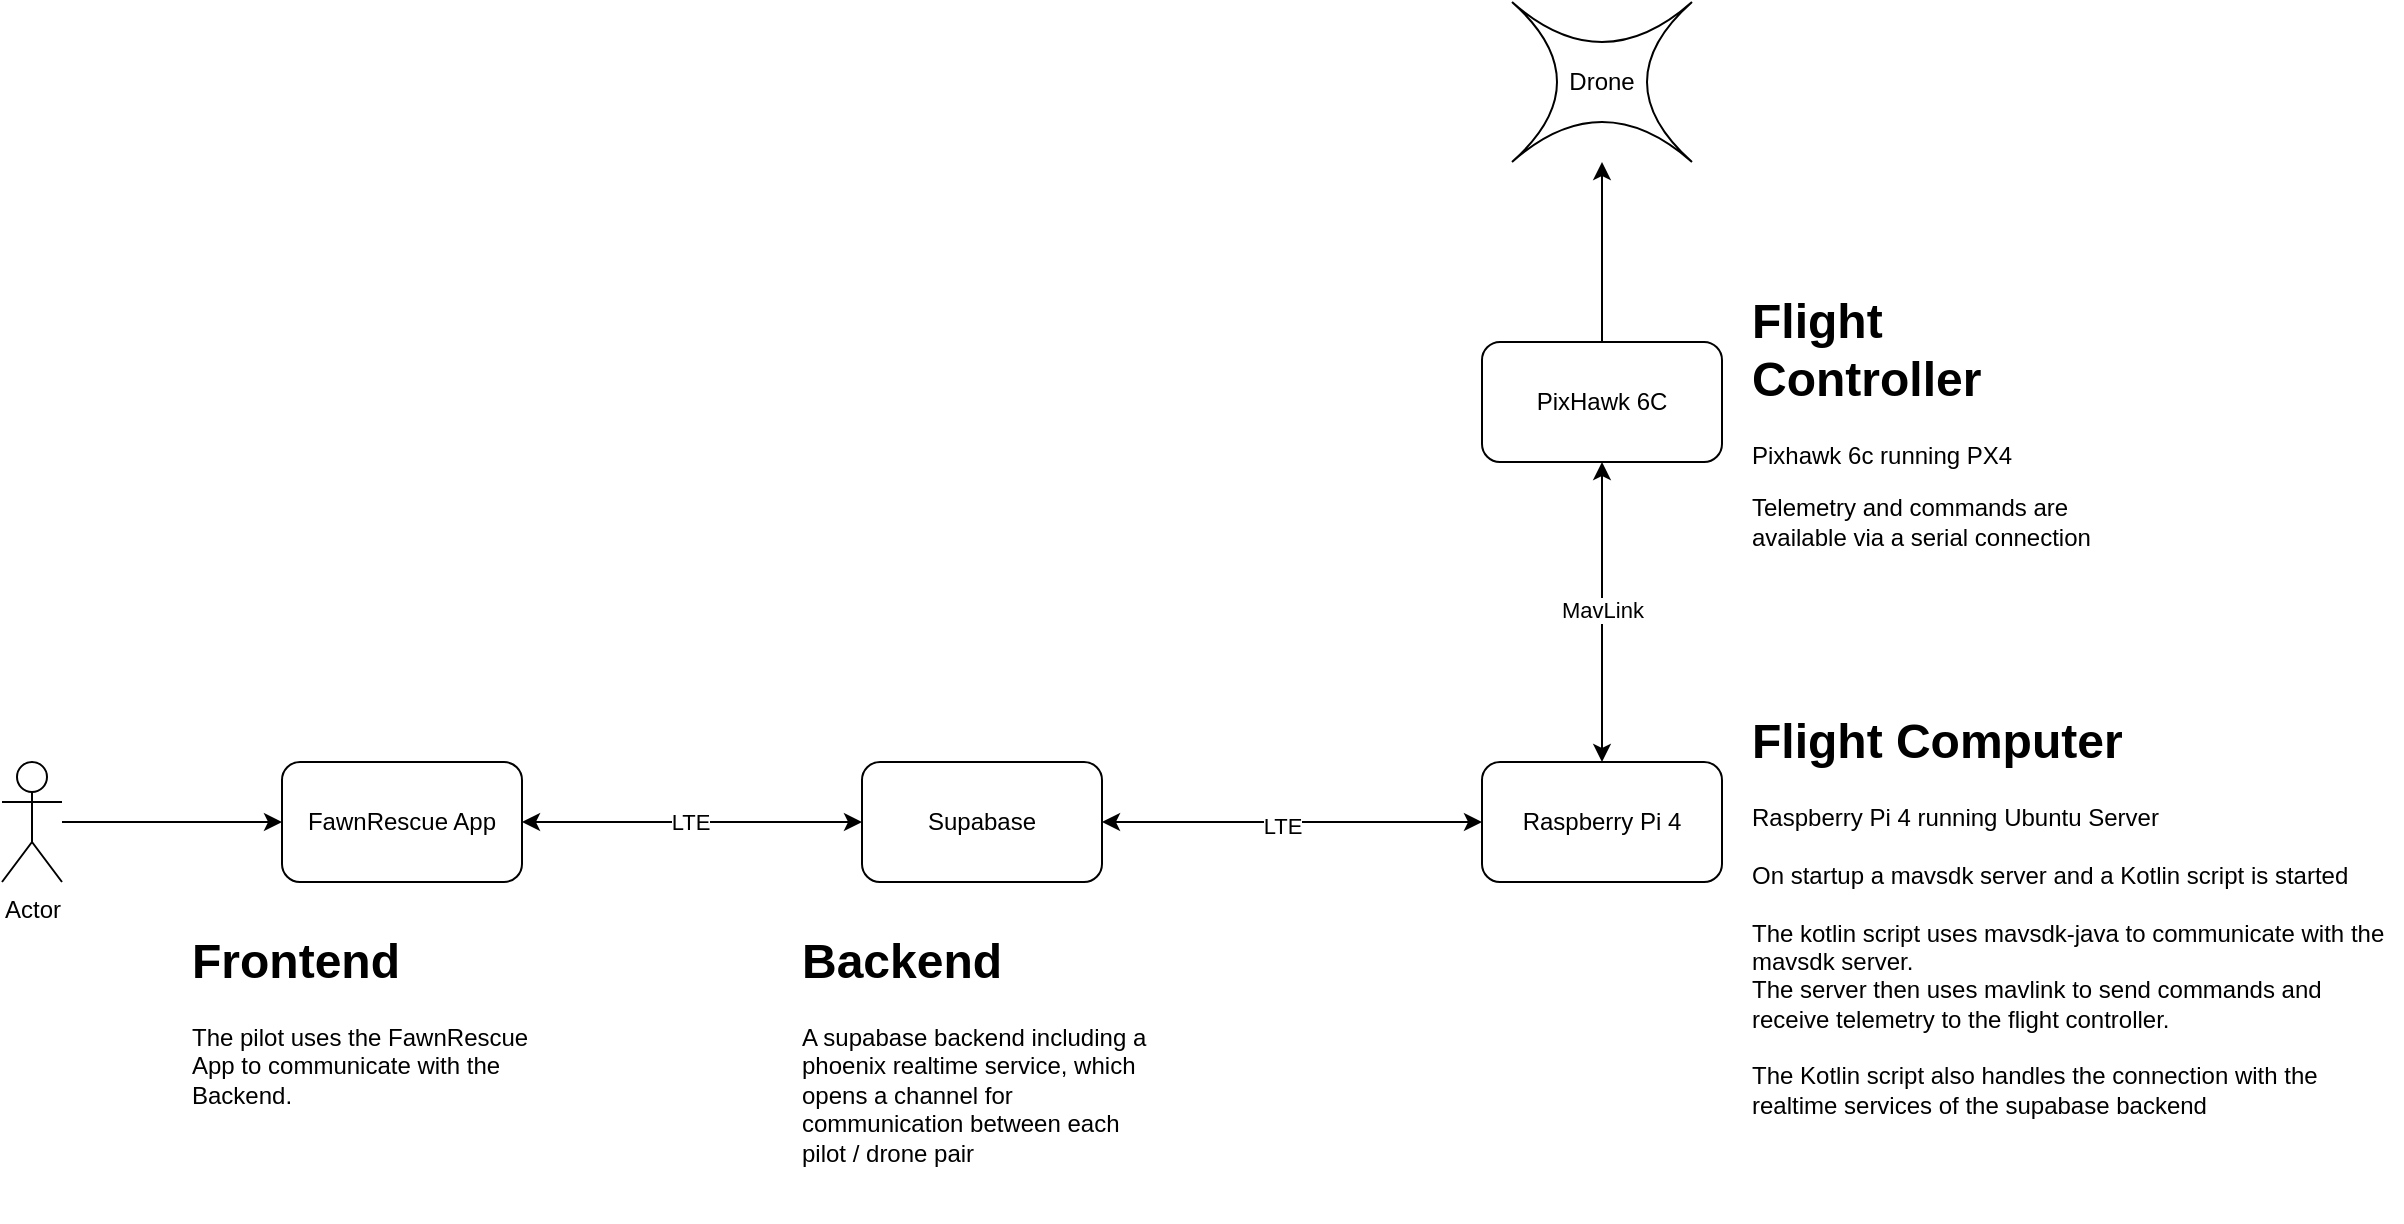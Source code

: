 <mxfile version="22.1.11" type="github">
  <diagram name="Page-1" id="nDaKL3ebdBdOYoQSPej4">
    <mxGraphModel dx="2350" dy="1830" grid="1" gridSize="10" guides="1" tooltips="1" connect="1" arrows="1" fold="1" page="1" pageScale="1" pageWidth="850" pageHeight="1100" math="0" shadow="0">
      <root>
        <mxCell id="0" />
        <mxCell id="1" parent="0" />
        <mxCell id="FN8Vr58lcdlTgOEtNpjS-21" style="edgeStyle=orthogonalEdgeStyle;rounded=0;orthogonalLoop=1;jettySize=auto;html=1;entryX=0;entryY=0.5;entryDx=0;entryDy=0;" edge="1" parent="1" source="FN8Vr58lcdlTgOEtNpjS-1" target="FN8Vr58lcdlTgOEtNpjS-13">
          <mxGeometry relative="1" as="geometry" />
        </mxCell>
        <mxCell id="FN8Vr58lcdlTgOEtNpjS-1" value="Actor" style="shape=umlActor;verticalLabelPosition=bottom;verticalAlign=top;html=1;outlineConnect=0;" vertex="1" parent="1">
          <mxGeometry x="-490" y="300" width="30" height="60" as="geometry" />
        </mxCell>
        <mxCell id="FN8Vr58lcdlTgOEtNpjS-4" value="Drone" style="shape=switch;whiteSpace=wrap;html=1;" vertex="1" parent="1">
          <mxGeometry x="265" y="-80" width="90" height="80" as="geometry" />
        </mxCell>
        <mxCell id="FN8Vr58lcdlTgOEtNpjS-9" style="edgeStyle=orthogonalEdgeStyle;rounded=0;orthogonalLoop=1;jettySize=auto;html=1;entryX=0.5;entryY=0;entryDx=0;entryDy=0;startArrow=classic;startFill=1;" edge="1" parent="1" source="FN8Vr58lcdlTgOEtNpjS-6" target="FN8Vr58lcdlTgOEtNpjS-7">
          <mxGeometry relative="1" as="geometry" />
        </mxCell>
        <mxCell id="FN8Vr58lcdlTgOEtNpjS-10" value="MavLink" style="edgeLabel;html=1;align=center;verticalAlign=middle;resizable=0;points=[];" vertex="1" connectable="0" parent="FN8Vr58lcdlTgOEtNpjS-9">
          <mxGeometry x="-0.013" y="3" relative="1" as="geometry">
            <mxPoint x="-3" as="offset" />
          </mxGeometry>
        </mxCell>
        <mxCell id="FN8Vr58lcdlTgOEtNpjS-22" style="edgeStyle=orthogonalEdgeStyle;rounded=0;orthogonalLoop=1;jettySize=auto;html=1;" edge="1" parent="1" source="FN8Vr58lcdlTgOEtNpjS-6" target="FN8Vr58lcdlTgOEtNpjS-4">
          <mxGeometry relative="1" as="geometry" />
        </mxCell>
        <mxCell id="FN8Vr58lcdlTgOEtNpjS-6" value="&lt;div&gt;PixHawk 6C&lt;/div&gt;" style="rounded=1;whiteSpace=wrap;html=1;" vertex="1" parent="1">
          <mxGeometry x="250" y="90" width="120" height="60" as="geometry" />
        </mxCell>
        <mxCell id="FN8Vr58lcdlTgOEtNpjS-7" value="Raspberry Pi 4" style="rounded=1;whiteSpace=wrap;html=1;" vertex="1" parent="1">
          <mxGeometry x="250" y="300" width="120" height="60" as="geometry" />
        </mxCell>
        <mxCell id="FN8Vr58lcdlTgOEtNpjS-8" value="&lt;h1&gt;Flight Controller&lt;br&gt;&lt;/h1&gt;&lt;p&gt;Pixhawk 6c running PX4&lt;/p&gt;&lt;p&gt;Telemetry and commands are available via a serial connection&lt;br&gt;&lt;/p&gt;" style="text;html=1;strokeColor=none;fillColor=none;spacing=5;spacingTop=-20;whiteSpace=wrap;overflow=hidden;rounded=0;" vertex="1" parent="1">
          <mxGeometry x="380" y="60" width="190" height="150" as="geometry" />
        </mxCell>
        <mxCell id="FN8Vr58lcdlTgOEtNpjS-11" value="&lt;h1&gt;Flight Computer&lt;br&gt;&lt;/h1&gt;&lt;div&gt;Raspberry Pi 4 running Ubuntu Server&lt;/div&gt;&lt;div&gt;&lt;br&gt;&lt;/div&gt;&lt;div&gt;On startup a mavsdk server and a Kotlin script is started&lt;/div&gt;&lt;div&gt;&lt;br&gt;&lt;/div&gt;&lt;div&gt;The kotlin script uses mavsdk-java to communicate with the mavsdk server.&lt;/div&gt;&lt;div&gt;The server then uses mavlink to send commands and receive telemetry to the flight controller.&lt;/div&gt;&lt;div&gt;&lt;br&gt;&lt;/div&gt;&lt;div&gt;The Kotlin script also handles the connection with the realtime services of the supabase backend&lt;br&gt;&lt;/div&gt;" style="text;html=1;strokeColor=none;fillColor=none;spacing=5;spacingTop=-20;whiteSpace=wrap;overflow=hidden;rounded=0;" vertex="1" parent="1">
          <mxGeometry x="380" y="270" width="330" height="260" as="geometry" />
        </mxCell>
        <mxCell id="FN8Vr58lcdlTgOEtNpjS-15" style="edgeStyle=orthogonalEdgeStyle;rounded=0;orthogonalLoop=1;jettySize=auto;html=1;entryX=0;entryY=0.5;entryDx=0;entryDy=0;startArrow=classic;startFill=1;" edge="1" parent="1" source="FN8Vr58lcdlTgOEtNpjS-12" target="FN8Vr58lcdlTgOEtNpjS-7">
          <mxGeometry relative="1" as="geometry" />
        </mxCell>
        <mxCell id="FN8Vr58lcdlTgOEtNpjS-16" value="&lt;div&gt;LTE&lt;/div&gt;" style="edgeLabel;html=1;align=center;verticalAlign=middle;resizable=0;points=[];" vertex="1" connectable="0" parent="FN8Vr58lcdlTgOEtNpjS-15">
          <mxGeometry x="-0.067" y="-2" relative="1" as="geometry">
            <mxPoint x="1" as="offset" />
          </mxGeometry>
        </mxCell>
        <mxCell id="FN8Vr58lcdlTgOEtNpjS-12" value="Supabase" style="rounded=1;whiteSpace=wrap;html=1;" vertex="1" parent="1">
          <mxGeometry x="-60" y="300" width="120" height="60" as="geometry" />
        </mxCell>
        <mxCell id="FN8Vr58lcdlTgOEtNpjS-17" style="edgeStyle=orthogonalEdgeStyle;rounded=0;orthogonalLoop=1;jettySize=auto;html=1;entryX=0;entryY=0.5;entryDx=0;entryDy=0;startArrow=classic;startFill=1;" edge="1" parent="1" source="FN8Vr58lcdlTgOEtNpjS-13" target="FN8Vr58lcdlTgOEtNpjS-12">
          <mxGeometry relative="1" as="geometry" />
        </mxCell>
        <mxCell id="FN8Vr58lcdlTgOEtNpjS-18" value="LTE" style="edgeLabel;html=1;align=center;verticalAlign=middle;resizable=0;points=[];" vertex="1" connectable="0" parent="FN8Vr58lcdlTgOEtNpjS-17">
          <mxGeometry x="-0.017" relative="1" as="geometry">
            <mxPoint as="offset" />
          </mxGeometry>
        </mxCell>
        <mxCell id="FN8Vr58lcdlTgOEtNpjS-13" value="FawnRescue App" style="rounded=1;whiteSpace=wrap;html=1;" vertex="1" parent="1">
          <mxGeometry x="-350" y="300" width="120" height="60" as="geometry" />
        </mxCell>
        <mxCell id="FN8Vr58lcdlTgOEtNpjS-14" value="&lt;h1&gt;Backend&lt;br&gt;&lt;/h1&gt;&lt;div&gt;A supabase backend including a phoenix realtime service, which opens a channel for communication between each&amp;nbsp;&lt;/div&gt;&lt;div&gt;pilot / drone pair&lt;/div&gt;" style="text;html=1;strokeColor=none;fillColor=none;spacing=5;spacingTop=-20;whiteSpace=wrap;overflow=hidden;rounded=0;" vertex="1" parent="1">
          <mxGeometry x="-95" y="380" width="190" height="140" as="geometry" />
        </mxCell>
        <mxCell id="FN8Vr58lcdlTgOEtNpjS-19" value="&lt;h1&gt;Frontend&lt;br&gt;&lt;/h1&gt;The pilot uses the FawnRescue App to communicate with the Backend." style="text;html=1;strokeColor=none;fillColor=none;spacing=5;spacingTop=-20;whiteSpace=wrap;overflow=hidden;rounded=0;" vertex="1" parent="1">
          <mxGeometry x="-400" y="380" width="190" height="140" as="geometry" />
        </mxCell>
      </root>
    </mxGraphModel>
  </diagram>
</mxfile>

